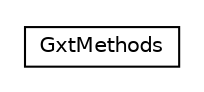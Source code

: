 #!/usr/local/bin/dot
#
# Class diagram 
# Generated by UMLGraph version R5_6-24-gf6e263 (http://www.umlgraph.org/)
#

digraph G {
	edge [fontname="Helvetica",fontsize=10,labelfontname="Helvetica",labelfontsize=10];
	node [fontname="Helvetica",fontsize=10,shape=plaintext];
	nodesep=0.25;
	ranksep=0.5;
	rankdir=LR;
	// org.senchalabs.gwt.gwtdriver.gxt.client.GxtMethods
	c0 [label=<<table title="org.senchalabs.gwt.gwtdriver.gxt.client.GxtMethods" border="0" cellborder="1" cellspacing="0" cellpadding="2" port="p" href="./GxtMethods.html">
		<tr><td><table border="0" cellspacing="0" cellpadding="1">
<tr><td align="center" balign="center"> GxtMethods </td></tr>
		</table></td></tr>
		</table>>, URL="./GxtMethods.html", fontname="Helvetica", fontcolor="black", fontsize=10.0];
}

